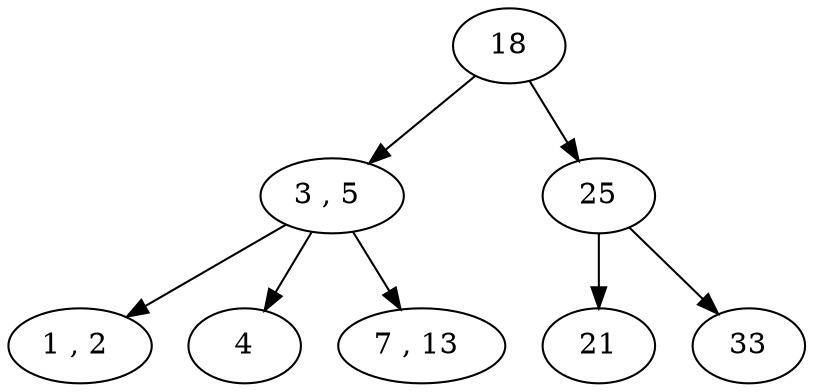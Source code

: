 digraph tree{
"18" [label="18"] ;
"18"->"3";
"3" [label="3 , 5 "] ;
"3"->"1";
"1" [label="1 , 2 "] ;
"3"->"4";
"4" [label="4"] ;
"3"->"7";
"7" [label="7 , 13 "] ;
"18"->"25";
"25" [label="25"] ;
"25"->"21";
"21" [label="21"] ;
"25"->"33";
"33" [label="33"] ;
}